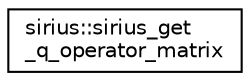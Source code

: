 digraph "Graphical Class Hierarchy"
{
 // INTERACTIVE_SVG=YES
  edge [fontname="Helvetica",fontsize="10",labelfontname="Helvetica",labelfontsize="10"];
  node [fontname="Helvetica",fontsize="10",shape=record];
  rankdir="LR";
  Node1 [label="sirius::sirius_get\l_q_operator_matrix",height=0.2,width=0.4,color="black", fillcolor="white", style="filled",URL="$interfacesirius_1_1sirius__get__q__operator__matrix.html"];
}
